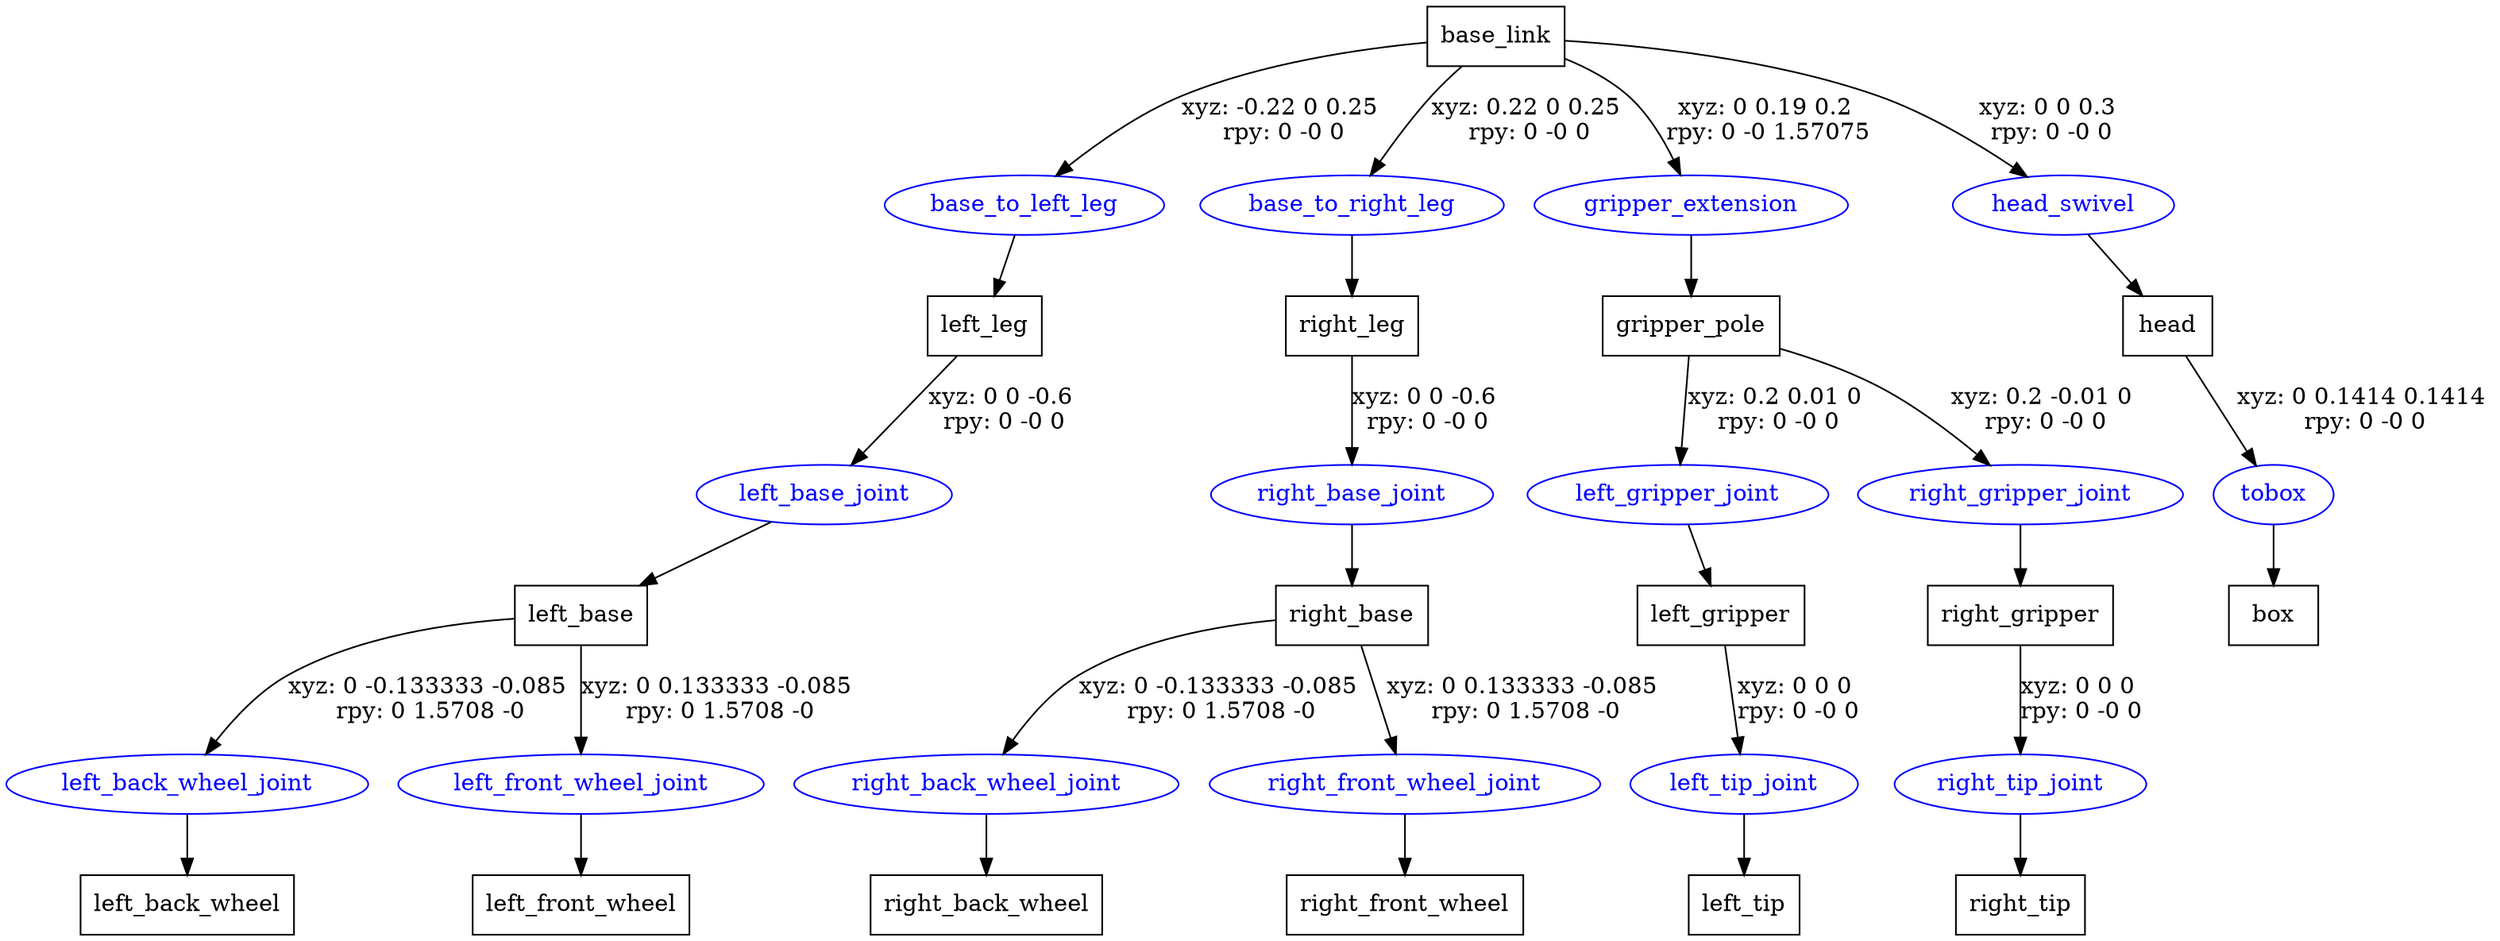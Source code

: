 digraph G {
node [shape=box];
"base_link" [label="base_link"];
"left_leg" [label="left_leg"];
"left_base" [label="left_base"];
"left_back_wheel" [label="left_back_wheel"];
"left_front_wheel" [label="left_front_wheel"];
"right_leg" [label="right_leg"];
"right_base" [label="right_base"];
"right_back_wheel" [label="right_back_wheel"];
"right_front_wheel" [label="right_front_wheel"];
"gripper_pole" [label="gripper_pole"];
"left_gripper" [label="left_gripper"];
"left_tip" [label="left_tip"];
"right_gripper" [label="right_gripper"];
"right_tip" [label="right_tip"];
"head" [label="head"];
"box" [label="box"];
node [shape=ellipse, color=blue, fontcolor=blue];
"base_link" -> "base_to_left_leg" [label="xyz: -0.22 0 0.25 \nrpy: 0 -0 0"]
"base_to_left_leg" -> "left_leg"
"left_leg" -> "left_base_joint" [label="xyz: 0 0 -0.6 \nrpy: 0 -0 0"]
"left_base_joint" -> "left_base"
"left_base" -> "left_back_wheel_joint" [label="xyz: 0 -0.133333 -0.085 \nrpy: 0 1.5708 -0"]
"left_back_wheel_joint" -> "left_back_wheel"
"left_base" -> "left_front_wheel_joint" [label="xyz: 0 0.133333 -0.085 \nrpy: 0 1.5708 -0"]
"left_front_wheel_joint" -> "left_front_wheel"
"base_link" -> "base_to_right_leg" [label="xyz: 0.22 0 0.25 \nrpy: 0 -0 0"]
"base_to_right_leg" -> "right_leg"
"right_leg" -> "right_base_joint" [label="xyz: 0 0 -0.6 \nrpy: 0 -0 0"]
"right_base_joint" -> "right_base"
"right_base" -> "right_back_wheel_joint" [label="xyz: 0 -0.133333 -0.085 \nrpy: 0 1.5708 -0"]
"right_back_wheel_joint" -> "right_back_wheel"
"right_base" -> "right_front_wheel_joint" [label="xyz: 0 0.133333 -0.085 \nrpy: 0 1.5708 -0"]
"right_front_wheel_joint" -> "right_front_wheel"
"base_link" -> "gripper_extension" [label="xyz: 0 0.19 0.2 \nrpy: 0 -0 1.57075"]
"gripper_extension" -> "gripper_pole"
"gripper_pole" -> "left_gripper_joint" [label="xyz: 0.2 0.01 0 \nrpy: 0 -0 0"]
"left_gripper_joint" -> "left_gripper"
"left_gripper" -> "left_tip_joint" [label="xyz: 0 0 0 \nrpy: 0 -0 0"]
"left_tip_joint" -> "left_tip"
"gripper_pole" -> "right_gripper_joint" [label="xyz: 0.2 -0.01 0 \nrpy: 0 -0 0"]
"right_gripper_joint" -> "right_gripper"
"right_gripper" -> "right_tip_joint" [label="xyz: 0 0 0 \nrpy: 0 -0 0"]
"right_tip_joint" -> "right_tip"
"base_link" -> "head_swivel" [label="xyz: 0 0 0.3 \nrpy: 0 -0 0"]
"head_swivel" -> "head"
"head" -> "tobox" [label="xyz: 0 0.1414 0.1414 \nrpy: 0 -0 0"]
"tobox" -> "box"
}
